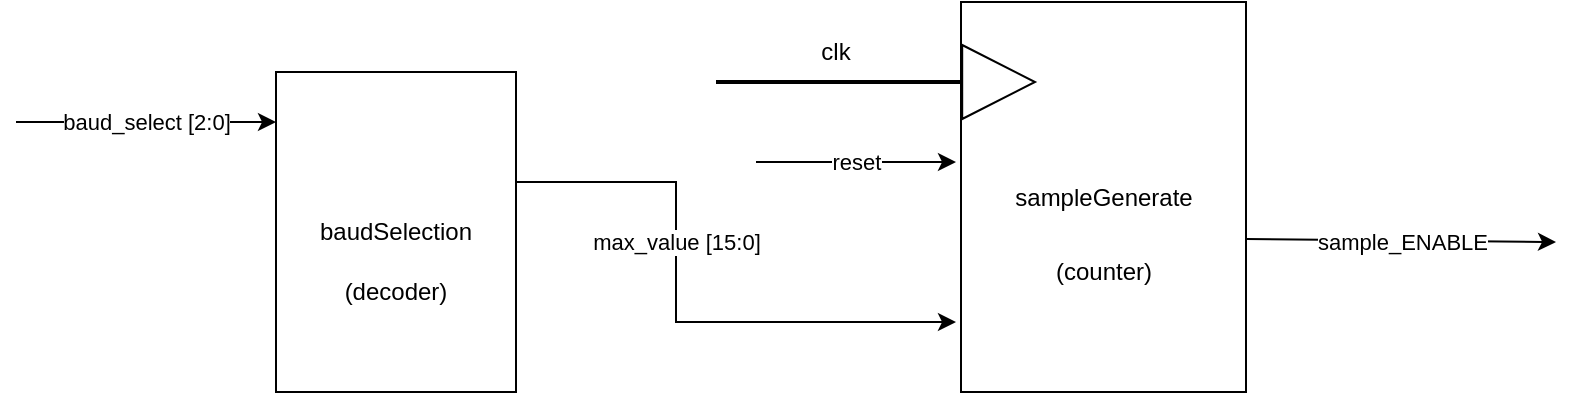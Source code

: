 <mxfile version="20.6.0" type="device"><diagram name="Page-1" id="b520641d-4fe3-3701-9064-5fc419738815"><mxGraphModel dx="1038" dy="539" grid="1" gridSize="10" guides="1" tooltips="1" connect="1" arrows="1" fold="1" page="1" pageScale="1" pageWidth="1100" pageHeight="850" background="none" math="0" shadow="0"><root><mxCell id="0"/><mxCell id="1" parent="0"/><mxCell id="gnwlKMlqC2JyfzuYVkXu-2" value="" style="rounded=0;whiteSpace=wrap;html=1;rotation=90;fillColor=default;" vertex="1" parent="1"><mxGeometry x="200" y="145" width="160" height="120" as="geometry"/></mxCell><mxCell id="gnwlKMlqC2JyfzuYVkXu-7" value="baud_select [2:0]" style="endArrow=classic;html=1;rounded=0;" edge="1" parent="1"><mxGeometry relative="1" as="geometry"><mxPoint x="90" y="150" as="sourcePoint"/><mxPoint x="220" y="150" as="targetPoint"/></mxGeometry></mxCell><mxCell id="gnwlKMlqC2JyfzuYVkXu-9" value="max_value [15:0]" style="endArrow=classic;html=1;rounded=0;" edge="1" parent="1"><mxGeometry x="-0.241" relative="1" as="geometry"><mxPoint x="340" y="180" as="sourcePoint"/><mxPoint x="560" y="250" as="targetPoint"/><Array as="points"><mxPoint x="370" y="180"/><mxPoint x="420" y="180"/><mxPoint x="420" y="250"/></Array><mxPoint as="offset"/></mxGeometry></mxCell><mxCell id="gnwlKMlqC2JyfzuYVkXu-12" value="baudSelection" style="text;html=1;strokeColor=none;fillColor=none;align=center;verticalAlign=middle;whiteSpace=wrap;rounded=0;" vertex="1" parent="1"><mxGeometry x="250" y="190" width="60" height="30" as="geometry"/></mxCell><mxCell id="gnwlKMlqC2JyfzuYVkXu-13" value="" style="rounded=0;whiteSpace=wrap;html=1;fillColor=default;rotation=90;" vertex="1" parent="1"><mxGeometry x="536.25" y="116.25" width="195" height="142.5" as="geometry"/></mxCell><mxCell id="gnwlKMlqC2JyfzuYVkXu-17" value="" style="shape=flexArrow;endArrow=classic;html=1;rounded=0;endWidth=35;endSize=11.8;width=1;" edge="1" parent="1"><mxGeometry width="50" height="50" relative="1" as="geometry"><mxPoint x="440" y="130" as="sourcePoint"/><mxPoint x="600" y="130" as="targetPoint"/><Array as="points"/></mxGeometry></mxCell><mxCell id="gnwlKMlqC2JyfzuYVkXu-18" value="clk" style="text;html=1;strokeColor=none;fillColor=none;align=center;verticalAlign=middle;whiteSpace=wrap;rounded=0;" vertex="1" parent="1"><mxGeometry x="470" y="100" width="60" height="30" as="geometry"/></mxCell><mxCell id="gnwlKMlqC2JyfzuYVkXu-19" value="" style="endArrow=classic;html=1;rounded=0;" edge="1" parent="1"><mxGeometry relative="1" as="geometry"><mxPoint x="460" y="170" as="sourcePoint"/><mxPoint x="560" y="170" as="targetPoint"/></mxGeometry></mxCell><mxCell id="gnwlKMlqC2JyfzuYVkXu-20" value="reset" style="edgeLabel;resizable=0;html=1;align=center;verticalAlign=middle;fillColor=default;" connectable="0" vertex="1" parent="gnwlKMlqC2JyfzuYVkXu-19"><mxGeometry relative="1" as="geometry"/></mxCell><mxCell id="gnwlKMlqC2JyfzuYVkXu-21" value="" style="endArrow=classic;html=1;rounded=0;exitX=0.608;exitY=-0.001;exitDx=0;exitDy=0;exitPerimeter=0;" edge="1" parent="1" source="gnwlKMlqC2JyfzuYVkXu-13"><mxGeometry relative="1" as="geometry"><mxPoint x="710" y="210" as="sourcePoint"/><mxPoint x="860" y="210" as="targetPoint"/></mxGeometry></mxCell><mxCell id="gnwlKMlqC2JyfzuYVkXu-22" value="sample_ENABLE" style="edgeLabel;resizable=0;html=1;align=center;verticalAlign=middle;fillColor=default;" connectable="0" vertex="1" parent="gnwlKMlqC2JyfzuYVkXu-21"><mxGeometry relative="1" as="geometry"/></mxCell><mxCell id="gnwlKMlqC2JyfzuYVkXu-23" value="sampleGenerate" style="text;html=1;strokeColor=none;fillColor=none;align=center;verticalAlign=middle;whiteSpace=wrap;rounded=0;" vertex="1" parent="1"><mxGeometry x="603.75" y="172.5" width="60" height="30" as="geometry"/></mxCell><mxCell id="gnwlKMlqC2JyfzuYVkXu-24" value="(decoder)" style="text;html=1;strokeColor=none;fillColor=none;align=center;verticalAlign=middle;whiteSpace=wrap;rounded=0;" vertex="1" parent="1"><mxGeometry x="250" y="220" width="60" height="30" as="geometry"/></mxCell><mxCell id="gnwlKMlqC2JyfzuYVkXu-25" value="(counter)" style="text;html=1;strokeColor=none;fillColor=none;align=center;verticalAlign=middle;whiteSpace=wrap;rounded=0;" vertex="1" parent="1"><mxGeometry x="603.75" y="210" width="60" height="30" as="geometry"/></mxCell></root></mxGraphModel></diagram></mxfile>